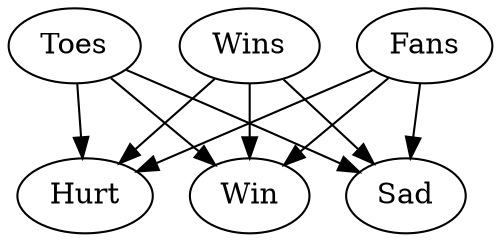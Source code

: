 // Connected
digraph {
	A [label=Toes]
	B [label=Wins]
	C [label=Fans]
	D [label=Hurt]
	E [label=Win]
	F [label=Sad]
	A -> D
	A -> E
	A -> F
	B -> D
	B -> E
	B -> F
	C -> D
	C -> E
	C -> F
}
